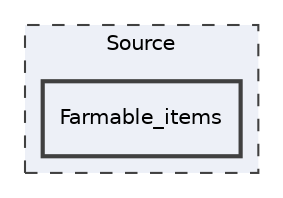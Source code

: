 digraph "Source/Farmable_items"
{
 // LATEX_PDF_SIZE
  edge [fontname="Helvetica",fontsize="10",labelfontname="Helvetica",labelfontsize="10"];
  node [fontname="Helvetica",fontsize="10",shape=record];
  compound=true
  subgraph clusterdir_74389ed8173ad57b461b9d623a1f3867 {
    graph [ bgcolor="#edf0f7", pencolor="grey25", style="filled,dashed,", label="Source", fontname="Helvetica", fontsize="10", URL="dir_74389ed8173ad57b461b9d623a1f3867.html"]
  dir_8af8318e17a45667d10fb00810797679 [shape=box, label="Farmable_items", style="filled,bold,", fillcolor="#edf0f7", color="grey25", URL="dir_8af8318e17a45667d10fb00810797679.html"];
  }
}

